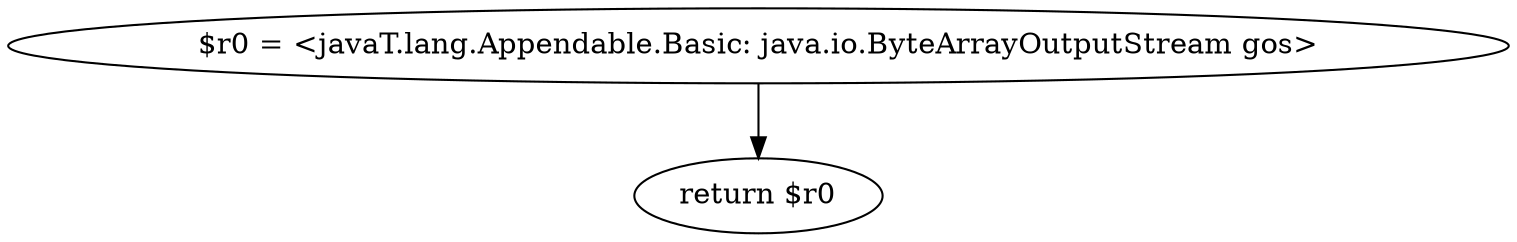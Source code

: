digraph "unitGraph" {
    "$r0 = <javaT.lang.Appendable.Basic: java.io.ByteArrayOutputStream gos>"
    "return $r0"
    "$r0 = <javaT.lang.Appendable.Basic: java.io.ByteArrayOutputStream gos>"->"return $r0";
}

